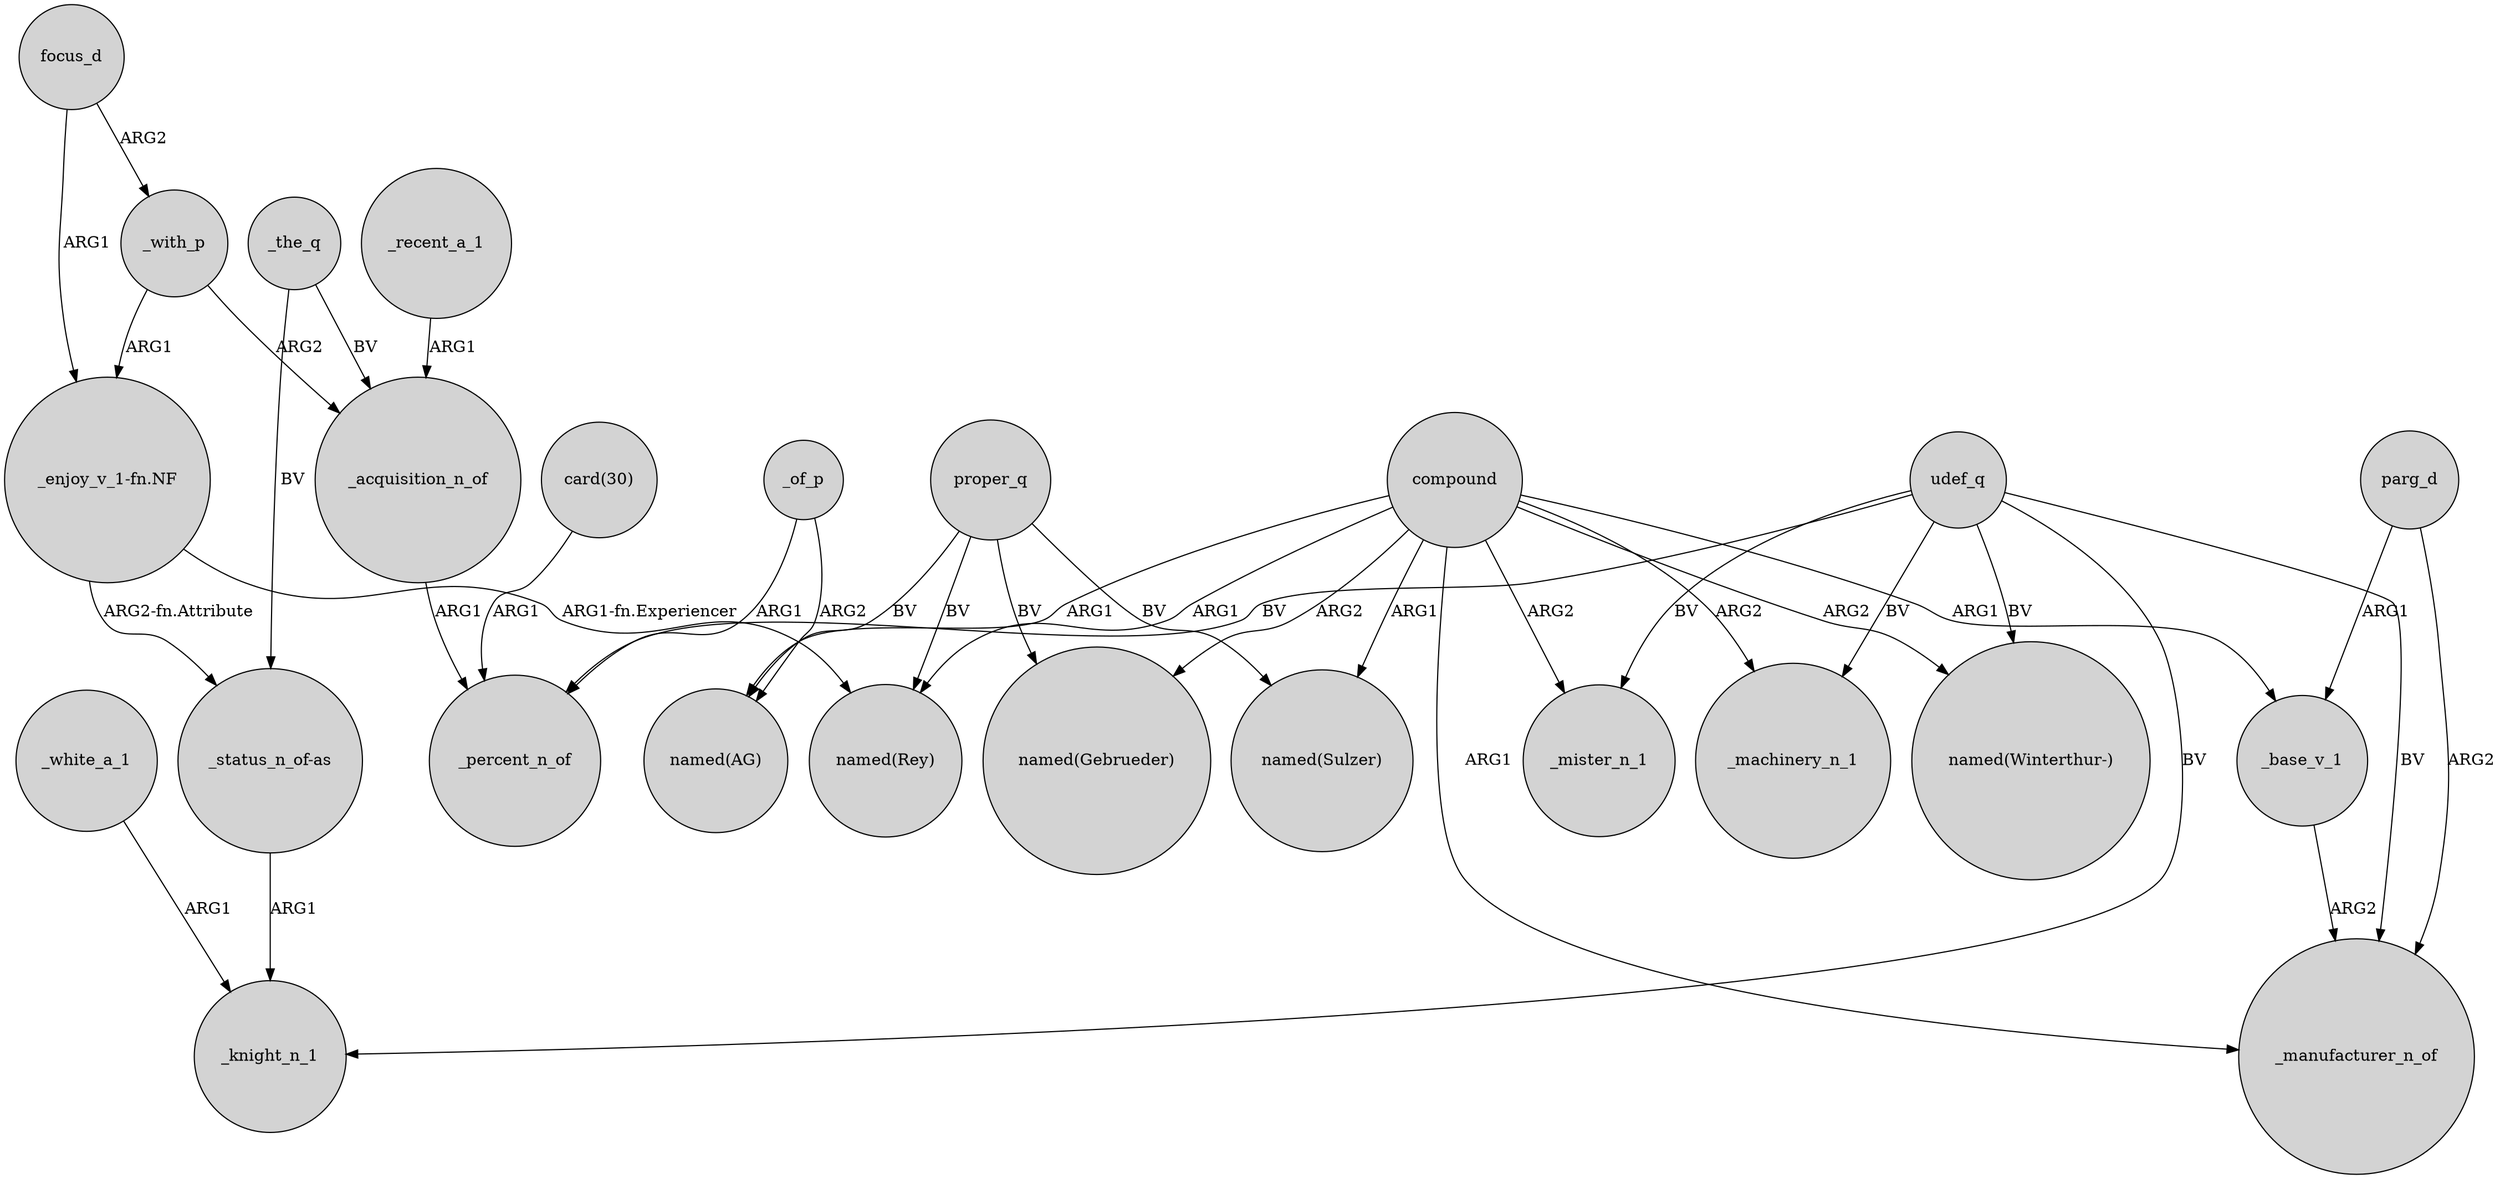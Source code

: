 digraph {
	node [shape=circle style=filled]
	"_enjoy_v_1-fn.NF" -> "_status_n_of-as" [label="ARG2-fn.Attribute"]
	_of_p -> "named(AG)" [label=ARG2]
	compound -> "named(Winterthur-)" [label=ARG2]
	udef_q -> _machinery_n_1 [label=BV]
	_white_a_1 -> _knight_n_1 [label=ARG1]
	compound -> _manufacturer_n_of [label=ARG1]
	udef_q -> _knight_n_1 [label=BV]
	_with_p -> "_enjoy_v_1-fn.NF" [label=ARG1]
	"_enjoy_v_1-fn.NF" -> "named(Rey)" [label="ARG1-fn.Experiencer"]
	compound -> _mister_n_1 [label=ARG2]
	proper_q -> "named(Sulzer)" [label=BV]
	_acquisition_n_of -> _percent_n_of [label=ARG1]
	udef_q -> _mister_n_1 [label=BV]
	focus_d -> _with_p [label=ARG2]
	"card(30)" -> _percent_n_of [label=ARG1]
	focus_d -> "_enjoy_v_1-fn.NF" [label=ARG1]
	udef_q -> _manufacturer_n_of [label=BV]
	compound -> "named(Rey)" [label=ARG1]
	proper_q -> "named(AG)" [label=BV]
	_of_p -> _percent_n_of [label=ARG1]
	parg_d -> _manufacturer_n_of [label=ARG2]
	compound -> "named(AG)" [label=ARG1]
	compound -> _base_v_1 [label=ARG1]
	"_status_n_of-as" -> _knight_n_1 [label=ARG1]
	compound -> "named(Sulzer)" [label=ARG1]
	udef_q -> "named(Winterthur-)" [label=BV]
	_recent_a_1 -> _acquisition_n_of [label=ARG1]
	_the_q -> "_status_n_of-as" [label=BV]
	_the_q -> _acquisition_n_of [label=BV]
	_base_v_1 -> _manufacturer_n_of [label=ARG2]
	parg_d -> _base_v_1 [label=ARG1]
	udef_q -> _percent_n_of [label=BV]
	compound -> _machinery_n_1 [label=ARG2]
	_with_p -> _acquisition_n_of [label=ARG2]
	compound -> "named(Gebrueder)" [label=ARG2]
	proper_q -> "named(Gebrueder)" [label=BV]
	proper_q -> "named(Rey)" [label=BV]
}
